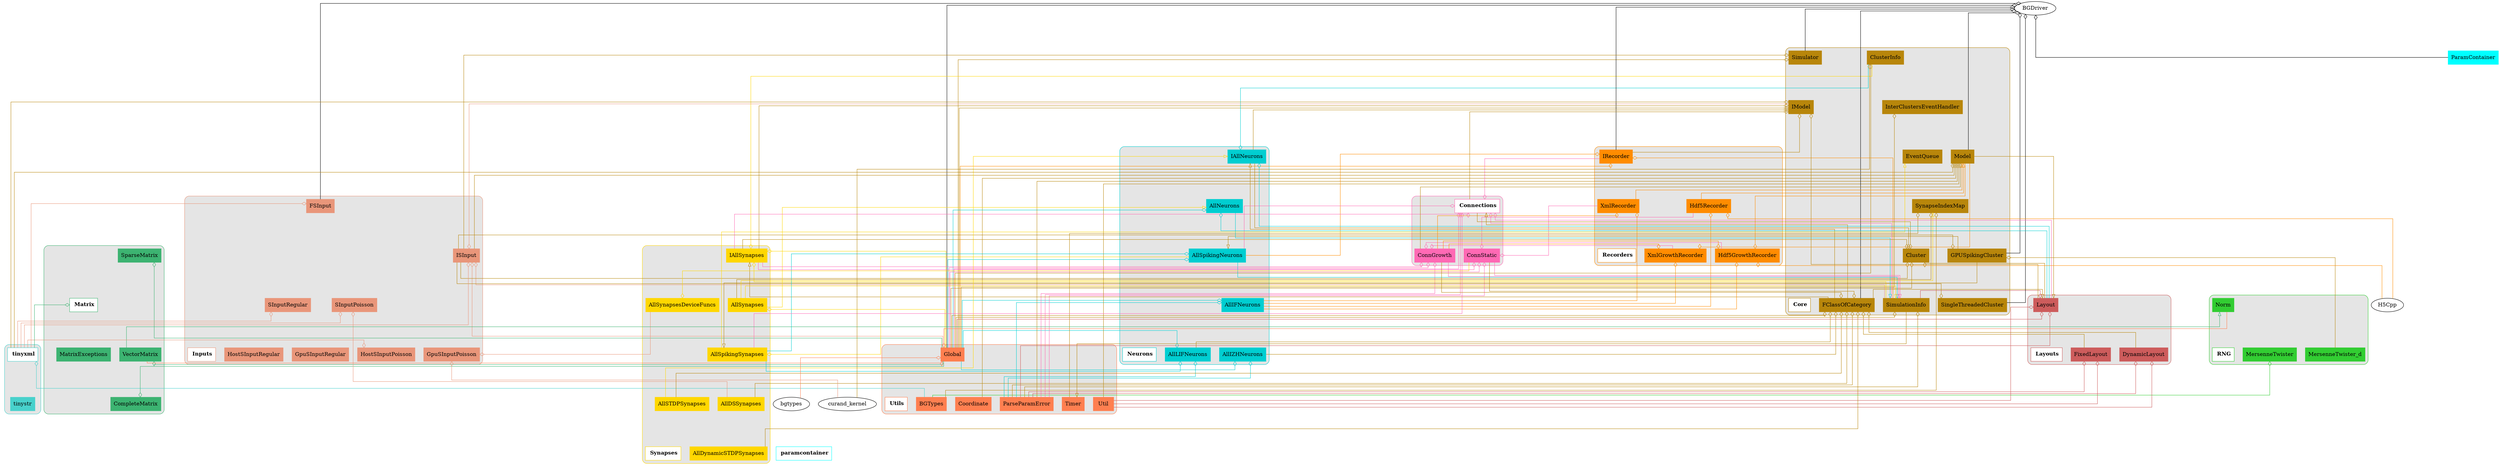 //BrainGrid Overview
//Written in the Dot language (See Graphviz)

digraph {
	 graph[splines=ortho,compound=true]




	subgraph clusterUtils {
		style = rounded
		bgcolor = grey90
		color = coral
		node [shape = record, color = coral];

		BGTypes[label = BGTypes, style = filled];
		Coordinate[label = Coordinate, style = filled];
		Global[label = Global, style = filled];
		ParseParamError[label = ParseParamError, style = filled];
		Timer[label = Timer, style = filled];
		Util[label = Util, style = filled];
		Utils[label =< <B> Utils</B>>, style = bold, fillcolor = white, style = filled];


		//------LAYOUT FOR SUBGRAPH------


		rankdir = BT; // Rank Direction Bottom to Top
		nodesep = 1.3; // Node Separation
		ranksep = 1.3; // Rank Separation


		//INHERITANCE//



		//COMPOSITION//


		BGTypes -> Global [style=invis];
		Coordinate -> Global [style=invis];
	}//end subgraph Utils


	subgraph paramcontainer {
		style = rounded
		bgcolor = grey90
		color = cyan
		node [shape = record, color = cyan];

		ParamContainer[label = ParamContainer, style = filled];
		paramcontainer[label =< <B> paramcontainer</B>>, style = bold, fillcolor = white, style = filled];


		//------LAYOUT FOR SUBGRAPH------


		rankdir = BT; // Rank Direction Bottom to Top
		nodesep = 1.3; // Node Separation
		ranksep = 1.3; // Rank Separation


		//INHERITANCE//



		//COMPOSITION//

	}//end subgraph paramcontainer


	subgraph clusterCore {
		style = rounded
		bgcolor = grey90
		color = darkgoldenrod
		node [shape = record, color = darkgoldenrod];

		Cluster[label = Cluster, style = filled];
		ClusterInfo[label = ClusterInfo, style = filled];
		EventQueue[label = EventQueue, style = filled];
		FClassOfCategory[label = FClassOfCategory, style = filled];
		GPUSpikingCluster[label = GPUSpikingCluster, style = filled];
		IModel[label = IModel, style = filled];
		InterClustersEventHandler[label = InterClustersEventHandler, style = filled];
		Model[label = Model, style = filled];
		SimulationInfo[label = SimulationInfo, style = filled];
		Simulator[label = Simulator, style = filled];
		SingleThreadedCluster[label = SingleThreadedCluster, style = filled];
		SynapseIndexMap[label = SynapseIndexMap, style = filled];
		Core[label =< <B> Core</B>>, style = bold, fillcolor = white, style = filled];


		//------LAYOUT FOR SUBGRAPH------


		rankdir = BT; // Rank Direction Bottom to Top
		nodesep = 1.3; // Node Separation
		ranksep = 1.3; // Rank Separation


		//INHERITANCE//


		GPUSpikingCluster -> Model [style=invis];

		Model -> IModel [style=invis];

		SingleThreadedCluster -> Cluster [style=invis];


		//COMPOSITION//


		SimulationInfo -> Cluster [style=invis];

		InterClustersEventHandler -> ClusterInfo [style=invis];

		InterClustersEventHandler -> EventQueue [style=invis];
		SimulationInfo -> EventQueue [style=invis];
		SynapseIndexMap -> EventQueue [style=invis];

		Cluster -> IModel [style=invis];
		SimulationInfo -> IModel [style=invis];

		EventQueue -> InterClustersEventHandler [style=invis];

		GPUSpikingCluster -> Model [style=invis];
		SynapseIndexMap -> Model [style=invis];

		IModel -> Simulator [style=invis];
		SimulationInfo -> Simulator [style=invis];

		Cluster -> SynapseIndexMap [style=invis];
		ClusterInfo -> SynapseIndexMap [style=invis];
		GPUSpikingCluster -> SynapseIndexMap [style=invis];
		SimulationInfo -> SynapseIndexMap [style=invis];
	}//end subgraph Core


	subgraph clusterRecorders {
		style = rounded
		bgcolor = grey90
		color = darkorange
		node [shape = record, color = darkorange];

		Hdf5GrowthRecorder[label = Hdf5GrowthRecorder, style = filled];
		Hdf5Recorder[label = Hdf5Recorder, style = filled];
		IRecorder[label = IRecorder, style = filled];
		XmlGrowthRecorder[label = XmlGrowthRecorder, style = filled];
		XmlRecorder[label = XmlRecorder, style = filled];
		Recorders[label =< <B> Recorders</B>>, style = bold, fillcolor = white, style = filled];


		//------LAYOUT FOR SUBGRAPH------


		rankdir = BT; // Rank Direction Bottom to Top
		nodesep = 1.3; // Node Separation
		ranksep = 1.3; // Rank Separation


		//INHERITANCE//


		Hdf5GrowthRecorder -> Hdf5Recorder [style=invis];

		Hdf5Recorder -> IRecorder [style=invis];

		XmlGrowthRecorder -> XmlRecorder [style=invis];

		XmlRecorder -> IRecorder [style=invis];


		//COMPOSITION//

	}//end subgraph Recorders


	subgraph clusterInputs {
		style = rounded
		bgcolor = grey90
		color = darksalmon
		node [shape = record, color = darksalmon];

		FSInput[label = FSInput, style = filled];
		GpuSInputPoisson[label = GpuSInputPoisson, style = filled];
		GpuSInputRegular[label = GpuSInputRegular, style = filled];
		HostSInputPoisson[label = HostSInputPoisson, style = filled];
		HostSInputRegular[label = HostSInputRegular, style = filled];
		ISInput[label = ISInput, style = filled];
		SInputPoisson[label = SInputPoisson, style = filled];
		SInputRegular[label = SInputRegular, style = filled];
		Inputs[label =< <B> Inputs</B>>, style = bold, fillcolor = white, style = filled];


		//------LAYOUT FOR SUBGRAPH------


		rankdir = BT; // Rank Direction Bottom to Top
		nodesep = 1.3; // Node Separation
		ranksep = 1.3; // Rank Separation


		//INHERITANCE//


		GpuSInputPoisson -> SInputPoisson [style=invis];

		GpuSInputRegular -> SInputRegular [style=invis];

		HostSInputPoisson -> SInputPoisson [style=invis];

		HostSInputRegular -> SInputRegular [style=invis];

		SInputPoisson -> ISInput [style=invis];

		SInputRegular -> ISInput [style=invis];


		//COMPOSITION//


		GpuSInputPoisson -> FSInput [style=invis];
		GpuSInputRegular -> FSInput [style=invis];
		HostSInputPoisson -> FSInput [style=invis];
		HostSInputRegular -> FSInput [style=invis];
		ISInput -> FSInput [style=invis];
	}//end subgraph Inputs


	subgraph clusterNeurons {
		style = rounded
		bgcolor = grey90
		color = darkturquoise
		node [shape = record, color = darkturquoise];

		AllIFNeurons[label = AllIFNeurons, style = filled];
		AllIZHNeurons[label = AllIZHNeurons, style = filled];
		AllLIFNeurons[label = AllLIFNeurons, style = filled];
		AllNeurons[label = AllNeurons, style = filled];
		AllSpikingNeurons[label = AllSpikingNeurons, style = filled];
		IAllNeurons[label = IAllNeurons, style = filled];
		Neurons[label =< <B> Neurons</B>>, style = bold, fillcolor = white, style = filled];


		//------LAYOUT FOR SUBGRAPH------


		rankdir = BT; // Rank Direction Bottom to Top
		nodesep = 1.3; // Node Separation
		ranksep = 1.3; // Rank Separation


		//INHERITANCE//


		AllIFNeurons -> AllSpikingNeurons [style=invis];

		AllIZHNeurons -> AllIFNeurons [style=invis];

		AllLIFNeurons -> AllIFNeurons [style=invis];

		AllNeurons -> IAllNeurons [style=invis];

		AllSpikingNeurons -> AllNeurons [style=invis];


		//COMPOSITION//

	}//end subgraph Neurons


	subgraph clusterSynapses {
		style = rounded
		bgcolor = grey90
		color = gold
		node [shape = record, color = gold];

		AllDSSynapses[label = AllDSSynapses, style = filled];
		AllDynamicSTDPSynapses[label = AllDynamicSTDPSynapses, style = filled];
		AllSTDPSynapses[label = AllSTDPSynapses, style = filled];
		AllSpikingSynapses[label = AllSpikingSynapses, style = filled];
		AllSynapses[label = AllSynapses, style = filled];
		AllSynapsesDeviceFuncs[label = AllSynapsesDeviceFuncs, style = filled];
		IAllSynapses[label = IAllSynapses, style = filled];
		Synapses[label =< <B> Synapses</B>>, style = bold, fillcolor = white, style = filled];


		//------LAYOUT FOR SUBGRAPH------


		rankdir = BT; // Rank Direction Bottom to Top
		nodesep = 1.3; // Node Separation
		ranksep = 1.3; // Rank Separation


		//INHERITANCE//


		AllDSSynapses -> AllSpikingSynapses [style=invis];

		AllDynamicSTDPSynapses -> AllSTDPSynapses [style=invis];

		AllSTDPSynapses -> AllSpikingSynapses [style=invis];

		AllSpikingSynapses -> AllSynapses [style=invis];

		AllSynapses -> IAllSynapses [style=invis];


		//COMPOSITION//


		AllDSSynapses -> AllSynapsesDeviceFuncs [style=invis];
		AllSTDPSynapses -> AllSynapsesDeviceFuncs [style=invis];
		AllSpikingSynapses -> AllSynapsesDeviceFuncs [style=invis];
	}//end subgraph Synapses


	subgraph clusterConnections {
		style = rounded
		bgcolor = grey90
		color = hotpink
		node [shape = record, color = hotpink];

		ConnGrowth[label = ConnGrowth, style = filled];
		ConnStatic[label = ConnStatic, style = filled];
		Connections[label = Connections, style = filled];
		Connections[label =< <B> Connections</B>>, style = bold, fillcolor = white, style = filled];


		//------LAYOUT FOR SUBGRAPH------


		rankdir = BT; // Rank Direction Bottom to Top
		nodesep = 1.3; // Node Separation
		ranksep = 1.3; // Rank Separation


		//INHERITANCE//


		ConnGrowth -> Connections [style=invis];

		ConnStatic -> Connections [style=invis];


		//COMPOSITION//

	}//end subgraph Connections


	subgraph clusterLayouts {
		style = rounded
		bgcolor = grey90
		color = indianred
		node [shape = record, color = indianred];

		DynamicLayout[label = DynamicLayout, style = filled];
		FixedLayout[label = FixedLayout, style = filled];
		Layout[label = Layout, style = filled];
		Layouts[label =< <B> Layouts</B>>, style = bold, fillcolor = white, style = filled];


		//------LAYOUT FOR SUBGRAPH------


		rankdir = BT; // Rank Direction Bottom to Top
		nodesep = 1.3; // Node Separation
		ranksep = 1.3; // Rank Separation


		//INHERITANCE//


		DynamicLayout -> Layout [style=invis];

		FixedLayout -> Layout [style=invis];


		//COMPOSITION//

	}//end subgraph Layouts


	subgraph clusterRNG {
		style = rounded
		bgcolor = grey90
		color = limegreen
		node [shape = record, color = limegreen];

		MersenneTwister[label = MersenneTwister, style = filled];
		MersenneTwister_d[label = MersenneTwister_d, style = filled];
		Norm[label = Norm, style = filled];
		RNG[label =< <B> RNG</B>>, style = bold, fillcolor = white, style = filled];


		//------LAYOUT FOR SUBGRAPH------


		rankdir = BT; // Rank Direction Bottom to Top
		nodesep = 1.3; // Node Separation
		ranksep = 1.3; // Rank Separation


		//INHERITANCE//



		//COMPOSITION//


		MersenneTwister -> Norm [style=invis];
	}//end subgraph RNG


	subgraph clusterMatrix {
		style = rounded
		bgcolor = grey90
		color = mediumseagreen
		node [shape = record, color = mediumseagreen];

		CompleteMatrix[label = CompleteMatrix, style = filled];
		Matrix[label = Matrix, style = filled];
		MatrixExceptions[label = MatrixExceptions, style = filled];
		SparseMatrix[label = SparseMatrix, style = filled];
		VectorMatrix[label = VectorMatrix, style = filled];
		Matrix[label =< <B> Matrix</B>>, style = bold, fillcolor = white, style = filled];


		//------LAYOUT FOR SUBGRAPH------


		rankdir = BT; // Rank Direction Bottom to Top
		nodesep = 1.3; // Node Separation
		ranksep = 1.3; // Rank Separation


		//INHERITANCE//


		CompleteMatrix -> Matrix [style=invis];
		CompleteMatrix -> VectorMatrix [style=invis];

		VectorMatrix -> CompleteMatrix [style=invis];
		VectorMatrix -> Matrix [style=invis];
		VectorMatrix -> SparseMatrix [style=invis];


		//COMPOSITION//


		MatrixExceptions -> Matrix [style=invis];

		Matrix -> SparseMatrix [style=invis];
		VectorMatrix -> SparseMatrix [style=invis];
	}//end subgraph Matrix


	subgraph clustertinyxml {
		style = rounded
		bgcolor = grey90
		color = mediumturquoise
		node [shape = record, color = mediumturquoise];

		tinystr[label = tinystr, style = filled];
		tinyxml[label = tinyxml, style = filled];
		tinyxml[label =< <B> tinyxml</B>>, style = bold, fillcolor = white, style = filled];


		//------LAYOUT FOR SUBGRAPH------


		rankdir = BT; // Rank Direction Bottom to Top
		nodesep = 1.3; // Node Separation
		ranksep = 1.3; // Rank Separation


		//INHERITANCE//



		//COMPOSITION//


		tinystr -> tinyxml [style=invis];
	}//end subgraph tinyxml
//-------LAYOUT OF RELATIONSHIPS BETWEEN SUBGRAPHS------//
rankdir = BT; // Rank Direction Top to Bottom
nodesep = 0.325; // Node Separation
ranksep = 1.3; // Rank Separation


edge [color=darkgoldenrod];
SimulationInfo -> Timer [arrowhead=empty];

edge [color=mediumseagreen];
VectorMatrix -> Norm [arrowhead=empty];

edge [color=darkturquoise];
AllSpikingNeurons -> SimulationInfo [arrowhead=empty];

edge [color=gold];
AllSpikingSynapses -> EventQueue [arrowhead=empty];

edge [color=darkgoldenrod];
GPUSpikingCluster -> AllSpikingNeurons [arrowhead=empty];
GPUSpikingCluster -> AllSpikingSynapses [arrowhead=empty];
Model -> Layout [arrowhead=empty];

edge [color=hotpink];
ConnGrowth -> SimulationInfo [arrowhead=empty];

edge [color=darkorange];
Hdf5Recorder -> Model [arrowhead=empty];
XmlRecorder -> Model [arrowhead=empty];

edge [color=gold];
AllSynapses -> AllNeurons [arrowhead=empty];
AllSynapses -> SynapseIndexMap [arrowhead=empty];
AllSynapses -> SimulationInfo [arrowhead=empty];

edge [color=darkturquoise];
AllNeurons -> SimulationInfo [arrowhead=empty];

edge [color=hotpink];
ConnStatic -> SimulationInfo [arrowhead=empty];

edge [color=gold];
AllSTDPSynapses -> IAllNeurons [arrowhead=empty];

edge [color=darkgoldenrod];
FClassOfCategory -> IAllNeurons [arrowhead=empty];
FClassOfCategory -> IAllSynapses [arrowhead=empty];
FClassOfCategory -> Connections [arrowhead=empty];
FClassOfCategory -> Layout [arrowhead=empty];

edge [color=black];
Global -> BGDriver [arrowhead=ediamond];
ParamContainer -> BGDriver [arrowhead=ediamond];
Model -> BGDriver [arrowhead=ediamond];
FClassOfCategory -> BGDriver [arrowhead=ediamond];
IRecorder -> BGDriver [arrowhead=ediamond];
FSInput -> BGDriver [arrowhead=ediamond];
Simulator -> BGDriver [arrowhead=ediamond];
GPUSpikingCluster -> BGDriver [arrowhead=ediamond];
SingleThreadedCluster -> BGDriver [arrowhead=ediamond];

edge [color=darkgoldenrod];
ISInput -> SingleThreadedCluster [arrowhead=ediamond];
ISInput -> Cluster [arrowhead=ediamond];
Global -> Cluster [arrowhead=ediamond];
IAllNeurons -> Cluster [arrowhead=ediamond];
IAllSynapses -> Cluster [arrowhead=ediamond];
Connections -> Cluster [arrowhead=ediamond];
Layout -> Cluster [arrowhead=ediamond];

edge [color=indianred];
ParseParamError -> Layout [arrowhead=ediamond];
Util -> Layout [arrowhead=ediamond];
Global -> Layout [arrowhead=ediamond];
SimulationInfo -> Layout [arrowhead=ediamond];

edge [color=darkgoldenrod];
ParseParamError -> SimulationInfo [arrowhead=ediamond];
Global -> SimulationInfo [arrowhead=ediamond];

edge [color=coral];
bgtypes -> Global [arrowhead=ediamond];
Norm -> Global [arrowhead=ediamond];
VectorMatrix -> Global [arrowhead=ediamond];

edge [color=mediumseagreen];
Global -> VectorMatrix [arrowhead=ediamond];

edge [color=limegreen];
BGTypes -> MersenneTwister [arrowhead=ediamond];

edge [color=mediumseagreen];
Global -> SparseMatrix [arrowhead=ediamond];
tinyxml -> Matrix [arrowhead=ediamond];

edge [color=mediumturquoise];
BGTypes -> tinyxml [arrowhead=ediamond];

edge [color=mediumseagreen];
Global -> CompleteMatrix [arrowhead=ediamond];

edge [color=hotpink];
ParseParamError -> Connections [arrowhead=ediamond];
IAllSynapses -> Connections [arrowhead=ediamond];
Global -> Connections [arrowhead=ediamond];
SimulationInfo -> Connections [arrowhead=ediamond];
AllSpikingNeurons -> Connections [arrowhead=ediamond];
AllSpikingSynapses -> Connections [arrowhead=ediamond];
Layout -> Connections [arrowhead=ediamond];
IRecorder -> Connections [arrowhead=ediamond];

edge [color=darkorange];
Global -> IRecorder [arrowhead=ediamond];
SimulationInfo -> IRecorder [arrowhead=ediamond];
AllSpikingNeurons -> IRecorder [arrowhead=ediamond];

edge [color=darkturquoise];
AllSpikingSynapses -> AllSpikingNeurons [arrowhead=ediamond];
Global -> AllSpikingNeurons [arrowhead=ediamond];

edge [color=gold];
AllSpikingNeurons -> AllSpikingSynapses [arrowhead=ediamond];

edge [color=darkgoldenrod];
Global -> InterClustersEventHandler [arrowhead=ediamond];
AllSynapses -> SynapseIndexMap [arrowhead=ediamond];
Timer -> SynapseIndexMap [arrowhead=ediamond];
BGTypes -> SynapseIndexMap [arrowhead=ediamond];
Global -> ClusterInfo [arrowhead=ediamond];
curand_kernel -> ClusterInfo [arrowhead=ediamond];
ISInput -> GPUSpikingCluster [arrowhead=ediamond];
MersenneTwister_d -> GPUSpikingCluster [arrowhead=ediamond];
tinyxml -> Model [arrowhead=ediamond];
ParseParamError -> Model [arrowhead=ediamond];
Util -> Model [arrowhead=ediamond];
ConnGrowth -> Model [arrowhead=ediamond];
ISInput -> Model [arrowhead=ediamond];
Coordinate -> Model [arrowhead=ediamond];
tinyxml -> IModel [arrowhead=ediamond];
Global -> IModel [arrowhead=ediamond];
IAllNeurons -> IModel [arrowhead=ediamond];
IAllSynapses -> IModel [arrowhead=ediamond];
IRecorder -> IModel [arrowhead=ediamond];
Connections -> IModel [arrowhead=ediamond];
Layout -> IModel [arrowhead=ediamond];

edge [color=gold];
Global -> IAllSynapses [arrowhead=ediamond];
SimulationInfo -> IAllSynapses [arrowhead=ediamond];
ClusterInfo -> IAllSynapses [arrowhead=ediamond];

edge [color=darkturquoise];
Layout -> IAllNeurons [arrowhead=ediamond];
ClusterInfo -> IAllNeurons [arrowhead=ediamond];

edge [color=darksalmon];
Global -> ISInput [arrowhead=ediamond];
SimulationInfo -> ISInput [arrowhead=ediamond];
IModel -> ISInput [arrowhead=ediamond];
tinyxml -> ISInput [arrowhead=ediamond];

edge [color=hotpink];
ParseParamError -> ConnGrowth [arrowhead=ediamond];
IAllSynapses -> ConnGrowth [arrowhead=ediamond];
XmlGrowthRecorder -> ConnGrowth [arrowhead=ediamond];
Hdf5GrowthRecorder -> ConnGrowth [arrowhead=ediamond];
Global -> ConnGrowth [arrowhead=ediamond];

edge [color=darkorange];
AllIFNeurons -> Hdf5GrowthRecorder [arrowhead=ediamond];
ConnGrowth -> Hdf5GrowthRecorder [arrowhead=ediamond];
Model -> Hdf5GrowthRecorder [arrowhead=ediamond];
H5Cpp -> Hdf5GrowthRecorder [arrowhead=ediamond];
AllIFNeurons -> Hdf5Recorder [arrowhead=ediamond];
H5Cpp -> Hdf5Recorder [arrowhead=ediamond];

edge [color=darkturquoise];
ParseParamError -> AllIFNeurons [arrowhead=ediamond];
Global -> AllIFNeurons [arrowhead=ediamond];

edge [color=darkorange];
AllIFNeurons -> XmlGrowthRecorder [arrowhead=ediamond];
ConnGrowth -> XmlGrowthRecorder [arrowhead=ediamond];
Model -> XmlGrowthRecorder [arrowhead=ediamond];
AllIFNeurons -> XmlRecorder [arrowhead=ediamond];
ConnGrowth -> XmlRecorder [arrowhead=ediamond];

edge [color=gold];
Global -> AllSynapses [arrowhead=ediamond];

edge [color=darkturquoise];
Global -> AllNeurons [arrowhead=ediamond];
Layout -> AllNeurons [arrowhead=ediamond];

edge [color=darkgoldenrod];
Global -> Simulator [arrowhead=ediamond];
ISInput -> Simulator [arrowhead=ediamond];

edge [color=darksalmon];
tinyxml -> FSInput [arrowhead=ediamond];
AllSynapsesDeviceFuncs -> GpuSInputPoisson [arrowhead=ediamond];
curand_kernel -> GpuSInputPoisson [arrowhead=ediamond];

edge [color=gold];
ConnStatic -> AllSynapsesDeviceFuncs [arrowhead=ediamond];

edge [color=hotpink];
ParseParamError -> ConnStatic [arrowhead=ediamond];
IAllSynapses -> ConnStatic [arrowhead=ediamond];
XmlRecorder -> ConnStatic [arrowhead=ediamond];
Hdf5Recorder -> ConnStatic [arrowhead=ediamond];
Global -> ConnStatic [arrowhead=ediamond];

edge [color=darksalmon];
tinyxml -> SInputPoisson [arrowhead=ediamond];
AllDSSynapses -> SInputPoisson [arrowhead=ediamond];
tinyxml -> SInputRegular [arrowhead=ediamond];
tinyxml -> HostSInputPoisson [arrowhead=ediamond];

edge [color=darkgoldenrod];
AllLIFNeurons -> FClassOfCategory [arrowhead=ediamond];
AllIZHNeurons -> FClassOfCategory [arrowhead=ediamond];
AllDSSynapses -> FClassOfCategory [arrowhead=ediamond];
AllSTDPSynapses -> FClassOfCategory [arrowhead=ediamond];
AllDynamicSTDPSynapses -> FClassOfCategory [arrowhead=ediamond];
ConnGrowth -> FClassOfCategory [arrowhead=ediamond];
ConnStatic -> FClassOfCategory [arrowhead=ediamond];
FixedLayout -> FClassOfCategory [arrowhead=ediamond];
DynamicLayout -> FClassOfCategory [arrowhead=ediamond];
ParseParamError -> FClassOfCategory [arrowhead=ediamond];
Global -> FClassOfCategory [arrowhead=ediamond];

edge [color=indianred];
ParseParamError -> DynamicLayout [arrowhead=ediamond];
Util -> DynamicLayout [arrowhead=ediamond];
ParseParamError -> FixedLayout [arrowhead=ediamond];
Util -> FixedLayout [arrowhead=ediamond];

edge [color=darkturquoise];
ParseParamError -> AllIZHNeurons [arrowhead=ediamond];
Global -> AllIZHNeurons [arrowhead=ediamond];
ParseParamError -> AllLIFNeurons [arrowhead=ediamond];
Global -> AllLIFNeurons [arrowhead=ediamond];
AllSpikingSynapses -> AllLIFNeurons [arrowhead=ediamond];
}//End digraph declaration
